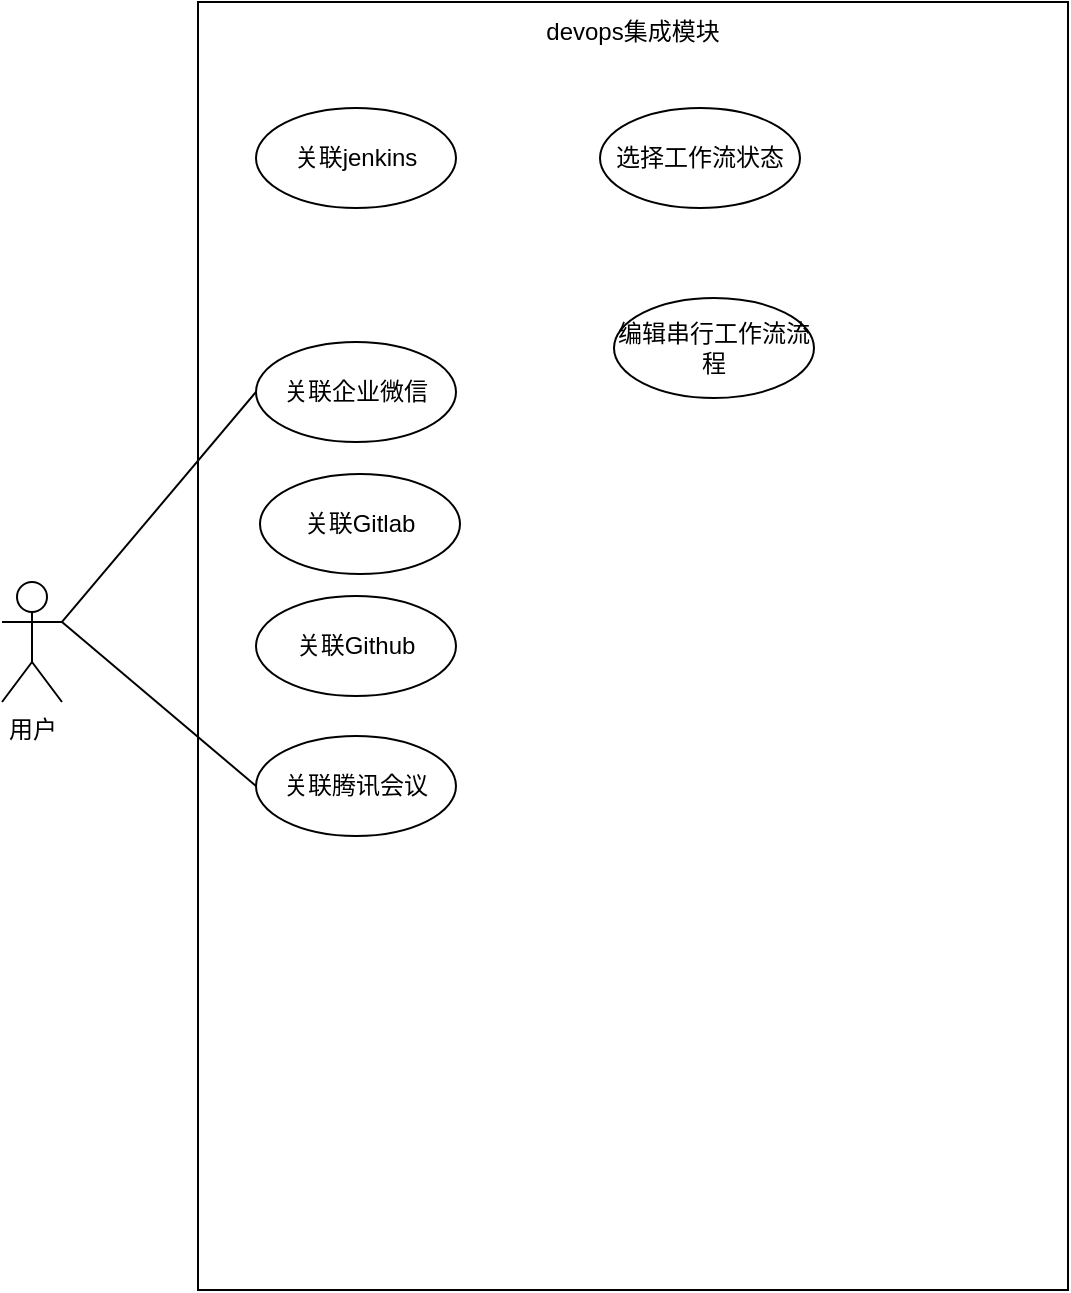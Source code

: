 <mxfile version="26.0.11">
  <diagram name="第 1 页" id="oVNDmvztu-qrapXRM5BJ">
    <mxGraphModel dx="1242" dy="785" grid="0" gridSize="10" guides="1" tooltips="1" connect="1" arrows="1" fold="1" page="1" pageScale="1" pageWidth="827" pageHeight="1169" math="0" shadow="0">
      <root>
        <mxCell id="0" />
        <mxCell id="1" parent="0" />
        <mxCell id="lu8kf9NNv5I0NGM0YdXV-1" value="用户" style="shape=umlActor;verticalLabelPosition=bottom;verticalAlign=top;html=1;" vertex="1" parent="1">
          <mxGeometry x="115" y="355" width="30" height="60" as="geometry" />
        </mxCell>
        <mxCell id="lu8kf9NNv5I0NGM0YdXV-2" value="" style="rounded=0;whiteSpace=wrap;html=1;" vertex="1" parent="1">
          <mxGeometry x="213" y="65" width="435" height="644" as="geometry" />
        </mxCell>
        <mxCell id="lu8kf9NNv5I0NGM0YdXV-3" value="devops集成模块" style="text;html=1;align=center;verticalAlign=middle;whiteSpace=wrap;rounded=0;" vertex="1" parent="1">
          <mxGeometry x="381" y="65" width="99" height="30" as="geometry" />
        </mxCell>
        <mxCell id="lu8kf9NNv5I0NGM0YdXV-4" value="编辑串行工作流流程" style="ellipse;whiteSpace=wrap;html=1;" vertex="1" parent="1">
          <mxGeometry x="421" y="213" width="100" height="50" as="geometry" />
        </mxCell>
        <mxCell id="lu8kf9NNv5I0NGM0YdXV-5" value="关联企业微信" style="ellipse;whiteSpace=wrap;html=1;" vertex="1" parent="1">
          <mxGeometry x="242" y="235" width="100" height="50" as="geometry" />
        </mxCell>
        <mxCell id="lu8kf9NNv5I0NGM0YdXV-8" value="关联腾讯会议" style="ellipse;whiteSpace=wrap;html=1;" vertex="1" parent="1">
          <mxGeometry x="242" y="432" width="100" height="50" as="geometry" />
        </mxCell>
        <mxCell id="lu8kf9NNv5I0NGM0YdXV-9" value="" style="endArrow=none;html=1;rounded=0;exitX=1;exitY=0.333;exitDx=0;exitDy=0;exitPerimeter=0;entryX=0;entryY=0.5;entryDx=0;entryDy=0;" edge="1" parent="1" source="lu8kf9NNv5I0NGM0YdXV-1" target="lu8kf9NNv5I0NGM0YdXV-5">
          <mxGeometry width="50" height="50" relative="1" as="geometry">
            <mxPoint x="142" y="385" as="sourcePoint" />
            <mxPoint x="224" y="370" as="targetPoint" />
          </mxGeometry>
        </mxCell>
        <mxCell id="lu8kf9NNv5I0NGM0YdXV-10" value="选择工作流状态" style="ellipse;whiteSpace=wrap;html=1;" vertex="1" parent="1">
          <mxGeometry x="414" y="118" width="100" height="50" as="geometry" />
        </mxCell>
        <mxCell id="lu8kf9NNv5I0NGM0YdXV-13" value="" style="endArrow=none;html=1;rounded=0;exitX=1;exitY=0.333;exitDx=0;exitDy=0;exitPerimeter=0;entryX=0;entryY=0.5;entryDx=0;entryDy=0;" edge="1" parent="1" source="lu8kf9NNv5I0NGM0YdXV-1" target="lu8kf9NNv5I0NGM0YdXV-8">
          <mxGeometry width="50" height="50" relative="1" as="geometry">
            <mxPoint x="142" y="385" as="sourcePoint" />
            <mxPoint x="252" y="289" as="targetPoint" />
          </mxGeometry>
        </mxCell>
        <mxCell id="lu8kf9NNv5I0NGM0YdXV-26" value="关联jenkins" style="ellipse;whiteSpace=wrap;html=1;" vertex="1" parent="1">
          <mxGeometry x="242" y="118" width="100" height="50" as="geometry" />
        </mxCell>
        <mxCell id="lu8kf9NNv5I0NGM0YdXV-28" value="关联Github" style="ellipse;whiteSpace=wrap;html=1;" vertex="1" parent="1">
          <mxGeometry x="242" y="362" width="100" height="50" as="geometry" />
        </mxCell>
        <mxCell id="lu8kf9NNv5I0NGM0YdXV-29" value="关联Gitlab" style="ellipse;whiteSpace=wrap;html=1;" vertex="1" parent="1">
          <mxGeometry x="244" y="301" width="100" height="50" as="geometry" />
        </mxCell>
      </root>
    </mxGraphModel>
  </diagram>
</mxfile>
